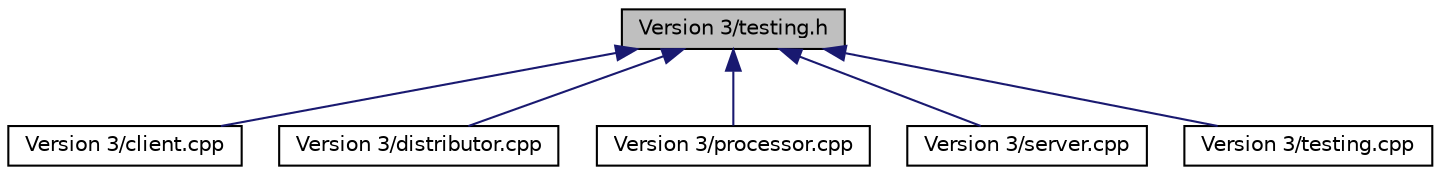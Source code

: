 digraph "Version 3/testing.h"
{
 // LATEX_PDF_SIZE
  edge [fontname="Helvetica",fontsize="10",labelfontname="Helvetica",labelfontsize="10"];
  node [fontname="Helvetica",fontsize="10",shape=record];
  Node1 [label="Version 3/testing.h",height=0.2,width=0.4,color="black", fillcolor="grey75", style="filled", fontcolor="black",tooltip=" "];
  Node1 -> Node2 [dir="back",color="midnightblue",fontsize="10",style="solid",fontname="Helvetica"];
  Node2 [label="Version 3/client.cpp",height=0.2,width=0.4,color="black", fillcolor="white", style="filled",URL="$_version_013_2client_8cpp.html",tooltip=" "];
  Node1 -> Node3 [dir="back",color="midnightblue",fontsize="10",style="solid",fontname="Helvetica"];
  Node3 [label="Version 3/distributor.cpp",height=0.2,width=0.4,color="black", fillcolor="white", style="filled",URL="$_version_013_2distributor_8cpp.html",tooltip=" "];
  Node1 -> Node4 [dir="back",color="midnightblue",fontsize="10",style="solid",fontname="Helvetica"];
  Node4 [label="Version 3/processor.cpp",height=0.2,width=0.4,color="black", fillcolor="white", style="filled",URL="$_version_013_2processor_8cpp.html",tooltip=" "];
  Node1 -> Node5 [dir="back",color="midnightblue",fontsize="10",style="solid",fontname="Helvetica"];
  Node5 [label="Version 3/server.cpp",height=0.2,width=0.4,color="black", fillcolor="white", style="filled",URL="$_version_013_2server_8cpp.html",tooltip=" "];
  Node1 -> Node6 [dir="back",color="midnightblue",fontsize="10",style="solid",fontname="Helvetica"];
  Node6 [label="Version 3/testing.cpp",height=0.2,width=0.4,color="black", fillcolor="white", style="filled",URL="$_version_013_2testing_8cpp.html",tooltip=" "];
}
